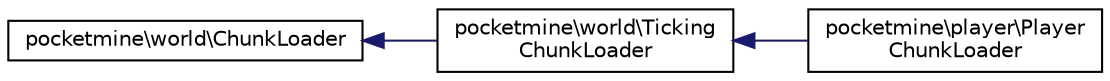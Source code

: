 digraph "Graphical Class Hierarchy"
{
 // INTERACTIVE_SVG=YES
 // LATEX_PDF_SIZE
  edge [fontname="Helvetica",fontsize="10",labelfontname="Helvetica",labelfontsize="10"];
  node [fontname="Helvetica",fontsize="10",shape=record];
  rankdir="LR";
  Node0 [label="pocketmine\\world\\ChunkLoader",height=0.2,width=0.4,color="black", fillcolor="white", style="filled",URL="$db/d81/interfacepocketmine_1_1world_1_1_chunk_loader.html",tooltip=" "];
  Node0 -> Node1 [dir="back",color="midnightblue",fontsize="10",style="solid",fontname="Helvetica"];
  Node1 [label="pocketmine\\world\\Ticking\lChunkLoader",height=0.2,width=0.4,color="black", fillcolor="white", style="filled",URL="$d0/d04/interfacepocketmine_1_1world_1_1_ticking_chunk_loader.html",tooltip=" "];
  Node1 -> Node2 [dir="back",color="midnightblue",fontsize="10",style="solid",fontname="Helvetica"];
  Node2 [label="pocketmine\\player\\Player\lChunkLoader",height=0.2,width=0.4,color="black", fillcolor="white", style="filled",URL="$d0/dec/classpocketmine_1_1player_1_1_player_chunk_loader.html",tooltip=" "];
}
